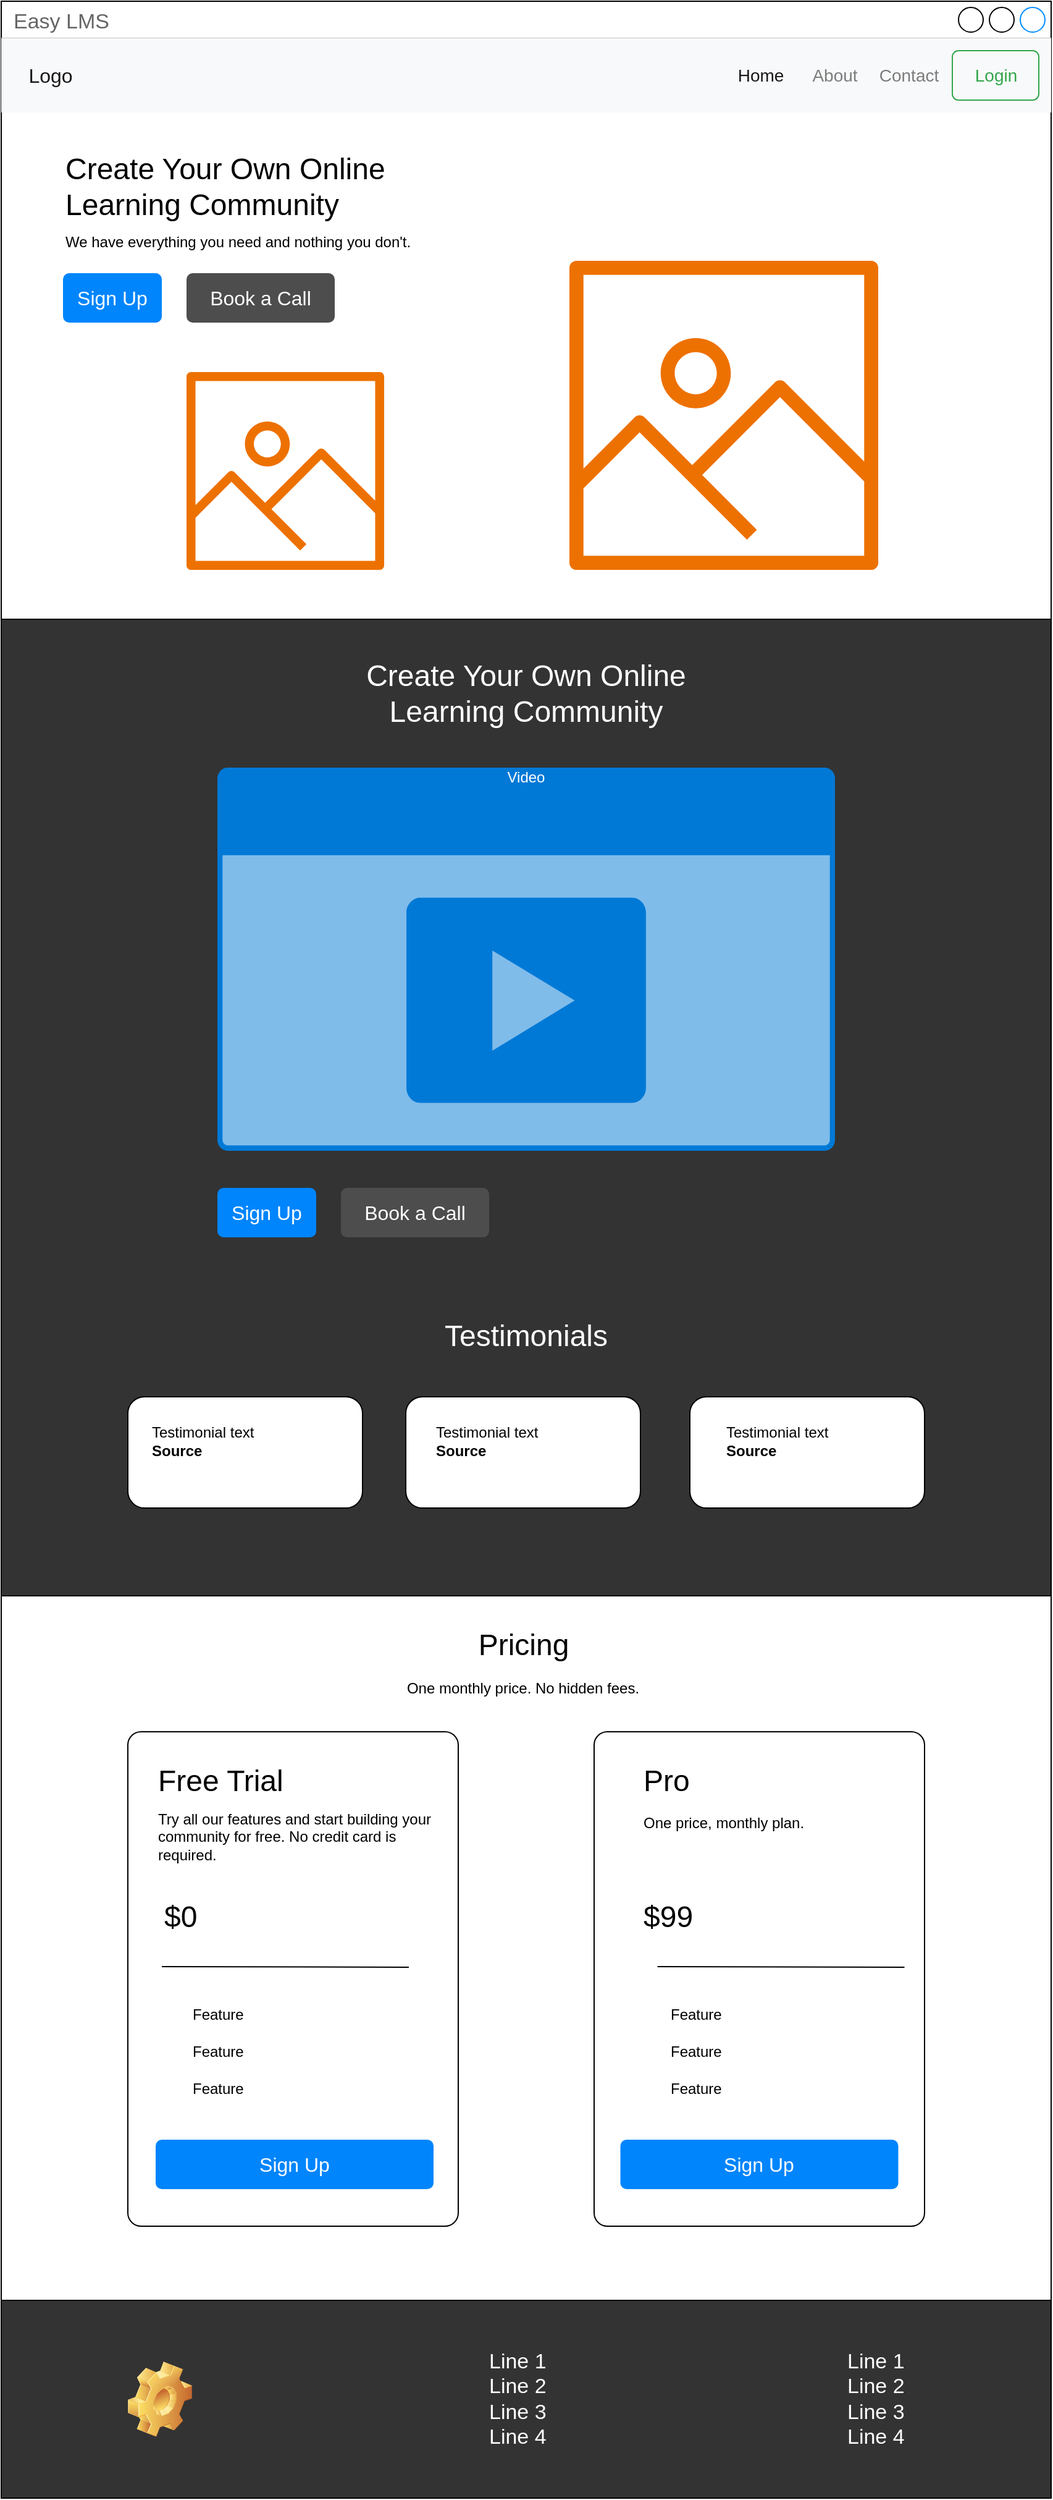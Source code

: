 <mxfile version="24.8.0">
  <diagram name="Page-1" id="-FuOQ0In-D_dgoDh1SSy">
    <mxGraphModel dx="2261" dy="784" grid="1" gridSize="10" guides="1" tooltips="1" connect="1" arrows="1" fold="1" page="1" pageScale="1" pageWidth="827" pageHeight="1169" math="0" shadow="0">
      <root>
        <mxCell id="0" />
        <mxCell id="1" parent="0" />
        <mxCell id="MxLzxgKq0q_-sn1yWbgU-1" value="Easy LMS" style="strokeWidth=1;shadow=0;dashed=0;align=center;html=1;shape=mxgraph.mockup.containers.window;align=left;verticalAlign=top;spacingLeft=8;strokeColor2=#008cff;strokeColor3=#c4c4c4;fontColor=#666666;mainText=;fontSize=17;labelBackgroundColor=none;whiteSpace=wrap;" vertex="1" parent="1">
          <mxGeometry x="-250" y="40" width="850" height="2020" as="geometry" />
        </mxCell>
        <mxCell id="MxLzxgKq0q_-sn1yWbgU-3" value="" style="html=1;shadow=0;dashed=0;fillColor=#F8F9FA;strokeColor=none;fontSize=16;fontColor=#181819;align=left;spacing=15;" vertex="1" parent="1">
          <mxGeometry x="-250" y="70" width="850" height="60" as="geometry" />
        </mxCell>
        <mxCell id="MxLzxgKq0q_-sn1yWbgU-4" value="" style="swimlane;shape=mxgraph.bootstrap.anchor;strokeColor=none;fillColor=none;fontColor=#0085FC;fontStyle=0;childLayout=stackLayout;horizontal=0;startSize=0;horizontalStack=1;resizeParent=1;resizeParentMax=0;resizeLast=0;collapsible=0;marginBottom=0;whiteSpace=wrap;html=1;resizeWidth=0;" vertex="1" parent="MxLzxgKq0q_-sn1yWbgU-3">
          <mxGeometry y="10" width="80" height="40" as="geometry" />
        </mxCell>
        <mxCell id="MxLzxgKq0q_-sn1yWbgU-5" value="Logo" style="text;strokeColor=none;align=center;verticalAlign=middle;spacingLeft=10;spacingRight=10;points=[[0,0.5],[1,0.5]];portConstraint=eastwest;rotatable=0;whiteSpace=wrap;html=1;fillColor=none;fontColor=#181819;fontSize=16;" vertex="1" parent="MxLzxgKq0q_-sn1yWbgU-4">
          <mxGeometry width="80" height="40" as="geometry" />
        </mxCell>
        <mxCell id="MxLzxgKq0q_-sn1yWbgU-11" value="Login" style="html=1;shadow=0;dashed=0;shape=mxgraph.bootstrap.rrect;rSize=5;fontSize=14;fontColor=#33A64C;strokeColor=#33A64C;fillColor=none;" vertex="1" parent="MxLzxgKq0q_-sn1yWbgU-3">
          <mxGeometry x="1" width="70" height="40" relative="1" as="geometry">
            <mxPoint x="-80" y="10" as="offset" />
          </mxGeometry>
        </mxCell>
        <mxCell id="MxLzxgKq0q_-sn1yWbgU-6" value="Home" style="text;strokeColor=none;align=center;verticalAlign=middle;spacingLeft=10;spacingRight=10;points=[[0,0.5],[1,0.5]];portConstraint=eastwest;rotatable=0;whiteSpace=wrap;html=1;fillColor=none;fontColor=#181819;fontSize=14;" vertex="1" parent="MxLzxgKq0q_-sn1yWbgU-3">
          <mxGeometry x="590" y="10" width="50" height="40" as="geometry" />
        </mxCell>
        <mxCell id="MxLzxgKq0q_-sn1yWbgU-7" value="About" style="text;strokeColor=none;align=center;verticalAlign=middle;spacingLeft=10;spacingRight=10;points=[[0,0.5],[1,0.5]];portConstraint=eastwest;rotatable=0;whiteSpace=wrap;html=1;fillColor=none;fontColor=#7C7C7D;fontSize=14;" vertex="1" parent="MxLzxgKq0q_-sn1yWbgU-3">
          <mxGeometry x="640" y="10" width="70" height="40" as="geometry" />
        </mxCell>
        <mxCell id="MxLzxgKq0q_-sn1yWbgU-13" value="Contact" style="text;strokeColor=none;align=center;verticalAlign=middle;spacingLeft=10;spacingRight=10;points=[[0,0.5],[1,0.5]];portConstraint=eastwest;rotatable=0;whiteSpace=wrap;html=1;fillColor=none;fontColor=#7C7C7D;fontSize=14;" vertex="1" parent="MxLzxgKq0q_-sn1yWbgU-3">
          <mxGeometry x="700" y="10" width="70" height="40" as="geometry" />
        </mxCell>
        <mxCell id="MxLzxgKq0q_-sn1yWbgU-14" value="&lt;font style=&quot;font-size: 24px;&quot;&gt;Create Your Own Online Learning Community&lt;/font&gt;" style="text;html=1;align=left;verticalAlign=middle;whiteSpace=wrap;rounded=0;fontColor=default;" vertex="1" parent="1">
          <mxGeometry x="-200" y="160" width="330" height="60" as="geometry" />
        </mxCell>
        <mxCell id="MxLzxgKq0q_-sn1yWbgU-15" value="We have everything you need and nothing you don&#39;t." style="text;html=1;align=left;verticalAlign=middle;whiteSpace=wrap;rounded=0;" vertex="1" parent="1">
          <mxGeometry x="-200" y="220" width="340" height="30" as="geometry" />
        </mxCell>
        <mxCell id="MxLzxgKq0q_-sn1yWbgU-16" value="Sign Up" style="html=1;shadow=0;dashed=0;shape=mxgraph.bootstrap.rrect;rSize=5;strokeColor=none;strokeWidth=1;fillColor=#0085FC;fontColor=#FFFFFF;whiteSpace=wrap;align=center;verticalAlign=middle;spacingLeft=0;fontStyle=0;fontSize=16;spacing=5;" vertex="1" parent="1">
          <mxGeometry x="-200" y="260" width="80" height="40" as="geometry" />
        </mxCell>
        <mxCell id="MxLzxgKq0q_-sn1yWbgU-19" value="Book a Call" style="html=1;shadow=0;dashed=0;shape=mxgraph.bootstrap.rrect;rSize=5;strokeColor=none;strokeWidth=1;fillColor=#4D4D4D;fontColor=#FFFFFF;whiteSpace=wrap;align=center;verticalAlign=middle;spacingLeft=0;fontStyle=0;fontSize=16;spacing=5;" vertex="1" parent="1">
          <mxGeometry x="-100" y="260" width="120" height="40" as="geometry" />
        </mxCell>
        <mxCell id="MxLzxgKq0q_-sn1yWbgU-22" value="" style="sketch=0;outlineConnect=0;fontColor=#232F3E;gradientColor=none;fillColor=#ED7100;strokeColor=none;dashed=0;verticalLabelPosition=bottom;verticalAlign=top;align=center;html=1;fontSize=12;fontStyle=0;aspect=fixed;pointerEvents=1;shape=mxgraph.aws4.container_registry_image;" vertex="1" parent="1">
          <mxGeometry x="-100" y="340" width="160" height="160" as="geometry" />
        </mxCell>
        <mxCell id="MxLzxgKq0q_-sn1yWbgU-23" value="" style="sketch=0;outlineConnect=0;fontColor=#232F3E;gradientColor=none;fillColor=#ED7100;strokeColor=none;dashed=0;verticalLabelPosition=bottom;verticalAlign=top;align=center;html=1;fontSize=12;fontStyle=0;aspect=fixed;pointerEvents=1;shape=mxgraph.aws4.container_registry_image;" vertex="1" parent="1">
          <mxGeometry x="210" y="250" width="250" height="250" as="geometry" />
        </mxCell>
        <mxCell id="MxLzxgKq0q_-sn1yWbgU-24" value="" style="rounded=0;whiteSpace=wrap;html=1;fillColor=#333333;" vertex="1" parent="1">
          <mxGeometry x="-250" y="540" width="850" height="790" as="geometry" />
        </mxCell>
        <mxCell id="MxLzxgKq0q_-sn1yWbgU-25" value="&lt;font style=&quot;font-size: 24px;&quot;&gt;Create Your Own Online Learning Community&lt;/font&gt;" style="text;html=1;align=center;verticalAlign=middle;whiteSpace=wrap;rounded=0;fontColor=#FFFFFF;" vertex="1" parent="1">
          <mxGeometry x="-5" y="560" width="360" height="80" as="geometry" />
        </mxCell>
        <mxCell id="MxLzxgKq0q_-sn1yWbgU-26" value="Video" style="html=1;whiteSpace=wrap;strokeColor=none;fillColor=#0079D6;labelPosition=center;verticalLabelPosition=middle;verticalAlign=top;align=center;fontSize=12;outlineConnect=0;spacingTop=-6;fontColor=#FFFFFF;sketch=0;shape=mxgraph.sitemap.video;" vertex="1" parent="1">
          <mxGeometry x="-75" y="660" width="500" height="310" as="geometry" />
        </mxCell>
        <mxCell id="MxLzxgKq0q_-sn1yWbgU-27" value="Sign Up" style="html=1;shadow=0;dashed=0;shape=mxgraph.bootstrap.rrect;rSize=5;strokeColor=none;strokeWidth=1;fillColor=#0085FC;fontColor=#FFFFFF;whiteSpace=wrap;align=center;verticalAlign=middle;spacingLeft=0;fontStyle=0;fontSize=16;spacing=5;" vertex="1" parent="1">
          <mxGeometry x="-75" y="1000" width="80" height="40" as="geometry" />
        </mxCell>
        <mxCell id="MxLzxgKq0q_-sn1yWbgU-28" value="Book a Call" style="html=1;shadow=0;dashed=0;shape=mxgraph.bootstrap.rrect;rSize=5;strokeColor=none;strokeWidth=1;fillColor=#4D4D4D;fontColor=#FFFFFF;whiteSpace=wrap;align=center;verticalAlign=middle;spacingLeft=0;fontStyle=0;fontSize=16;spacing=5;" vertex="1" parent="1">
          <mxGeometry x="25" y="1000" width="120" height="40" as="geometry" />
        </mxCell>
        <mxCell id="MxLzxgKq0q_-sn1yWbgU-29" value="&lt;font style=&quot;font-size: 24px;&quot;&gt;Testimonials&lt;/font&gt;" style="text;html=1;align=center;verticalAlign=middle;whiteSpace=wrap;rounded=0;fontColor=#FFFFFF;" vertex="1" parent="1">
          <mxGeometry x="-5" y="1090" width="360" height="60" as="geometry" />
        </mxCell>
        <mxCell id="MxLzxgKq0q_-sn1yWbgU-30" value="" style="rounded=1;whiteSpace=wrap;html=1;" vertex="1" parent="1">
          <mxGeometry x="-147.5" y="1169" width="190" height="90" as="geometry" />
        </mxCell>
        <mxCell id="MxLzxgKq0q_-sn1yWbgU-31" value="" style="rounded=1;whiteSpace=wrap;html=1;" vertex="1" parent="1">
          <mxGeometry x="77.5" y="1169" width="190" height="90" as="geometry" />
        </mxCell>
        <mxCell id="MxLzxgKq0q_-sn1yWbgU-33" value="" style="rounded=1;whiteSpace=wrap;html=1;" vertex="1" parent="1">
          <mxGeometry x="307.5" y="1169" width="190" height="90" as="geometry" />
        </mxCell>
        <mxCell id="MxLzxgKq0q_-sn1yWbgU-34" value="Testimonial text&lt;div&gt;&lt;b&gt;Source&lt;/b&gt;&lt;/div&gt;" style="text;html=1;align=left;verticalAlign=middle;whiteSpace=wrap;rounded=0;" vertex="1" parent="1">
          <mxGeometry x="-130" y="1190" width="125" height="30" as="geometry" />
        </mxCell>
        <mxCell id="MxLzxgKq0q_-sn1yWbgU-35" value="Testimonial text&lt;div&gt;&lt;b&gt;Source&lt;/b&gt;&lt;/div&gt;" style="text;html=1;align=left;verticalAlign=middle;whiteSpace=wrap;rounded=0;" vertex="1" parent="1">
          <mxGeometry x="100" y="1190" width="125" height="30" as="geometry" />
        </mxCell>
        <mxCell id="MxLzxgKq0q_-sn1yWbgU-36" value="Testimonial text&lt;div&gt;&lt;b&gt;Source&lt;/b&gt;&lt;/div&gt;" style="text;html=1;align=left;verticalAlign=middle;whiteSpace=wrap;rounded=0;" vertex="1" parent="1">
          <mxGeometry x="335" y="1190" width="125" height="30" as="geometry" />
        </mxCell>
        <mxCell id="MxLzxgKq0q_-sn1yWbgU-37" value="&lt;font color=&quot;#000000&quot; style=&quot;font-size: 24px;&quot;&gt;Pricing&lt;/font&gt;" style="text;html=1;align=center;verticalAlign=middle;whiteSpace=wrap;rounded=0;fontColor=#333333;" vertex="1" parent="1">
          <mxGeometry x="113.75" y="1350" width="117.5" height="40" as="geometry" />
        </mxCell>
        <mxCell id="MxLzxgKq0q_-sn1yWbgU-38" value="One monthly price. No hidden fees." style="text;html=1;align=center;verticalAlign=middle;whiteSpace=wrap;rounded=0;" vertex="1" parent="1">
          <mxGeometry x="51.25" y="1390" width="242.5" height="30" as="geometry" />
        </mxCell>
        <mxCell id="MxLzxgKq0q_-sn1yWbgU-39" value="" style="rounded=1;whiteSpace=wrap;html=1;arcSize=4;imageHeight=24;imageWidth=24;" vertex="1" parent="1">
          <mxGeometry x="-147.5" y="1440" width="267.5" height="400" as="geometry" />
        </mxCell>
        <mxCell id="MxLzxgKq0q_-sn1yWbgU-41" value="" style="rounded=1;whiteSpace=wrap;html=1;arcSize=4;imageHeight=24;imageWidth=24;" vertex="1" parent="1">
          <mxGeometry x="230" y="1440" width="267.5" height="400" as="geometry" />
        </mxCell>
        <mxCell id="MxLzxgKq0q_-sn1yWbgU-42" value="&lt;font color=&quot;#000000&quot; style=&quot;font-size: 24px;&quot;&gt;Free Trial&lt;/font&gt;" style="text;html=1;align=left;verticalAlign=middle;whiteSpace=wrap;rounded=0;fontColor=#333333;" vertex="1" parent="1">
          <mxGeometry x="-125" y="1460" width="210" height="40" as="geometry" />
        </mxCell>
        <mxCell id="MxLzxgKq0q_-sn1yWbgU-43" value="Try all our features and start building your community for free. No credit card is required." style="text;html=1;align=left;verticalAlign=middle;whiteSpace=wrap;rounded=0;" vertex="1" parent="1">
          <mxGeometry x="-125" y="1500" width="242.5" height="50" as="geometry" />
        </mxCell>
        <mxCell id="MxLzxgKq0q_-sn1yWbgU-44" value="&lt;font color=&quot;#000000&quot;&gt;&lt;span style=&quot;font-size: 24px;&quot;&gt;$0&lt;/span&gt;&lt;/font&gt;" style="text;html=1;align=left;verticalAlign=middle;whiteSpace=wrap;rounded=0;fontColor=#333333;" vertex="1" parent="1">
          <mxGeometry x="-120" y="1570" width="210" height="40" as="geometry" />
        </mxCell>
        <mxCell id="MxLzxgKq0q_-sn1yWbgU-48" value="" style="endArrow=none;html=1;rounded=0;labelBackgroundColor=#007FFF;fontColor=#007FFF;" edge="1" parent="1">
          <mxGeometry width="50" height="50" relative="1" as="geometry">
            <mxPoint x="-120" y="1630" as="sourcePoint" />
            <mxPoint x="80" y="1630.5" as="targetPoint" />
          </mxGeometry>
        </mxCell>
        <mxCell id="MxLzxgKq0q_-sn1yWbgU-49" value="" style="endArrow=none;html=1;rounded=0;labelBackgroundColor=#007FFF;fontColor=#007FFF;" edge="1" parent="1">
          <mxGeometry width="50" height="50" relative="1" as="geometry">
            <mxPoint x="281.25" y="1630" as="sourcePoint" />
            <mxPoint x="481.25" y="1630.5" as="targetPoint" />
          </mxGeometry>
        </mxCell>
        <mxCell id="MxLzxgKq0q_-sn1yWbgU-50" value="&lt;font color=&quot;#000000&quot; style=&quot;font-size: 24px;&quot;&gt;Pro&lt;/font&gt;" style="text;html=1;align=left;verticalAlign=middle;whiteSpace=wrap;rounded=0;fontColor=#333333;" vertex="1" parent="1">
          <mxGeometry x="267.5" y="1460" width="210" height="40" as="geometry" />
        </mxCell>
        <mxCell id="MxLzxgKq0q_-sn1yWbgU-51" value="One price, monthly plan." style="text;html=1;align=left;verticalAlign=top;whiteSpace=wrap;rounded=0;" vertex="1" parent="1">
          <mxGeometry x="267.5" y="1500" width="242.5" height="50" as="geometry" />
        </mxCell>
        <mxCell id="MxLzxgKq0q_-sn1yWbgU-52" value="&lt;font color=&quot;#000000&quot;&gt;&lt;span style=&quot;font-size: 24px;&quot;&gt;$99&lt;/span&gt;&lt;/font&gt;" style="text;html=1;align=left;verticalAlign=middle;whiteSpace=wrap;rounded=0;fontColor=#333333;" vertex="1" parent="1">
          <mxGeometry x="267.5" y="1570" width="210" height="40" as="geometry" />
        </mxCell>
        <mxCell id="MxLzxgKq0q_-sn1yWbgU-53" value="" style="shape=image;html=1;verticalAlign=top;verticalLabelPosition=bottom;labelBackgroundColor=#ffffff;imageAspect=0;aspect=fixed;image=https://cdn4.iconfinder.com/data/icons/ionicons/512/icon-checkmark-128.png" vertex="1" parent="1">
          <mxGeometry x="-120" y="1660" width="18" height="18" as="geometry" />
        </mxCell>
        <mxCell id="MxLzxgKq0q_-sn1yWbgU-54" value="" style="shape=image;html=1;verticalAlign=top;verticalLabelPosition=bottom;labelBackgroundColor=#ffffff;imageAspect=0;aspect=fixed;image=https://cdn4.iconfinder.com/data/icons/ionicons/512/icon-checkmark-128.png" vertex="1" parent="1">
          <mxGeometry x="-120" y="1690" width="18" height="18" as="geometry" />
        </mxCell>
        <mxCell id="MxLzxgKq0q_-sn1yWbgU-55" value="" style="shape=image;html=1;verticalAlign=top;verticalLabelPosition=bottom;labelBackgroundColor=#ffffff;imageAspect=0;aspect=fixed;image=https://cdn4.iconfinder.com/data/icons/ionicons/512/icon-checkmark-128.png" vertex="1" parent="1">
          <mxGeometry x="-120" y="1720" width="18" height="18" as="geometry" />
        </mxCell>
        <mxCell id="MxLzxgKq0q_-sn1yWbgU-56" value="Feature" style="text;html=1;align=left;verticalAlign=middle;whiteSpace=wrap;rounded=0;" vertex="1" parent="1">
          <mxGeometry x="-97.5" y="1654" width="107.5" height="30" as="geometry" />
        </mxCell>
        <mxCell id="MxLzxgKq0q_-sn1yWbgU-57" value="Feature" style="text;html=1;align=left;verticalAlign=middle;whiteSpace=wrap;rounded=0;" vertex="1" parent="1">
          <mxGeometry x="-97.5" y="1684" width="107.5" height="30" as="geometry" />
        </mxCell>
        <mxCell id="MxLzxgKq0q_-sn1yWbgU-58" value="Feature" style="text;html=1;align=left;verticalAlign=middle;whiteSpace=wrap;rounded=0;" vertex="1" parent="1">
          <mxGeometry x="-97.5" y="1714" width="107.5" height="30" as="geometry" />
        </mxCell>
        <mxCell id="MxLzxgKq0q_-sn1yWbgU-65" value="" style="shape=image;html=1;verticalAlign=top;verticalLabelPosition=bottom;labelBackgroundColor=#ffffff;imageAspect=0;aspect=fixed;image=https://cdn4.iconfinder.com/data/icons/ionicons/512/icon-checkmark-128.png" vertex="1" parent="1">
          <mxGeometry x="267.5" y="1660" width="18" height="18" as="geometry" />
        </mxCell>
        <mxCell id="MxLzxgKq0q_-sn1yWbgU-66" value="" style="shape=image;html=1;verticalAlign=top;verticalLabelPosition=bottom;labelBackgroundColor=#ffffff;imageAspect=0;aspect=fixed;image=https://cdn4.iconfinder.com/data/icons/ionicons/512/icon-checkmark-128.png" vertex="1" parent="1">
          <mxGeometry x="267.5" y="1690" width="18" height="18" as="geometry" />
        </mxCell>
        <mxCell id="MxLzxgKq0q_-sn1yWbgU-67" value="" style="shape=image;html=1;verticalAlign=top;verticalLabelPosition=bottom;labelBackgroundColor=#ffffff;imageAspect=0;aspect=fixed;image=https://cdn4.iconfinder.com/data/icons/ionicons/512/icon-checkmark-128.png" vertex="1" parent="1">
          <mxGeometry x="267.5" y="1720" width="18" height="18" as="geometry" />
        </mxCell>
        <mxCell id="MxLzxgKq0q_-sn1yWbgU-68" value="Feature" style="text;html=1;align=left;verticalAlign=middle;whiteSpace=wrap;rounded=0;" vertex="1" parent="1">
          <mxGeometry x="290" y="1654" width="107.5" height="30" as="geometry" />
        </mxCell>
        <mxCell id="MxLzxgKq0q_-sn1yWbgU-69" value="Feature" style="text;html=1;align=left;verticalAlign=middle;whiteSpace=wrap;rounded=0;" vertex="1" parent="1">
          <mxGeometry x="290" y="1684" width="107.5" height="30" as="geometry" />
        </mxCell>
        <mxCell id="MxLzxgKq0q_-sn1yWbgU-70" value="Feature" style="text;html=1;align=left;verticalAlign=middle;whiteSpace=wrap;rounded=0;" vertex="1" parent="1">
          <mxGeometry x="290" y="1714" width="107.5" height="30" as="geometry" />
        </mxCell>
        <mxCell id="MxLzxgKq0q_-sn1yWbgU-71" value="Sign Up" style="html=1;shadow=0;dashed=0;shape=mxgraph.bootstrap.rrect;rSize=5;strokeColor=none;strokeWidth=1;fillColor=#0085FC;fontColor=#FFFFFF;whiteSpace=wrap;align=center;verticalAlign=middle;spacingLeft=0;fontStyle=0;fontSize=16;spacing=5;" vertex="1" parent="1">
          <mxGeometry x="-125" y="1770" width="225" height="40" as="geometry" />
        </mxCell>
        <mxCell id="MxLzxgKq0q_-sn1yWbgU-72" value="Sign Up" style="html=1;shadow=0;dashed=0;shape=mxgraph.bootstrap.rrect;rSize=5;strokeColor=none;strokeWidth=1;fillColor=#0085FC;fontColor=#FFFFFF;whiteSpace=wrap;align=center;verticalAlign=middle;spacingLeft=0;fontStyle=0;fontSize=16;spacing=5;" vertex="1" parent="1">
          <mxGeometry x="251.25" y="1770" width="225" height="40" as="geometry" />
        </mxCell>
        <mxCell id="MxLzxgKq0q_-sn1yWbgU-73" value="" style="rounded=0;whiteSpace=wrap;html=1;fillColor=#333333;" vertex="1" parent="1">
          <mxGeometry x="-250" y="1900" width="850" height="160" as="geometry" />
        </mxCell>
        <mxCell id="MxLzxgKq0q_-sn1yWbgU-74" value="" style="shape=image;html=1;verticalLabelPosition=bottom;verticalAlign=top;imageAspect=1;aspect=fixed;image=img/clipart/Gear_128x128.png" vertex="1" parent="1">
          <mxGeometry x="-147.5" y="1949.5" width="52" height="61" as="geometry" />
        </mxCell>
        <mxCell id="MxLzxgKq0q_-sn1yWbgU-75" value="Line 1&lt;br&gt;Line 2&lt;br&gt;Line 3&lt;br&gt;Line 4" style="strokeWidth=1;shadow=0;dashed=0;align=center;html=1;shape=mxgraph.mockup.text.bulletedList;textColor=#666666;mainText=,,,,;textSize=17;bulletStyle=none;strokeColor=none;fillColor=none;align=left;verticalAlign=top;fontSize=17;fontColor=#ffffff;" vertex="1" parent="1">
          <mxGeometry x="142.5" y="1932.5" width="65" height="95" as="geometry" />
        </mxCell>
        <mxCell id="MxLzxgKq0q_-sn1yWbgU-76" value="Line 1&lt;br&gt;Line 2&lt;br&gt;Line 3&lt;br&gt;Line 4" style="strokeWidth=1;shadow=0;dashed=0;align=center;html=1;shape=mxgraph.mockup.text.bulletedList;textColor=#666666;mainText=,,,,;textSize=17;bulletStyle=none;strokeColor=none;fillColor=none;align=left;verticalAlign=top;fontSize=17;fontColor=#ffffff;" vertex="1" parent="1">
          <mxGeometry x="432.5" y="1932.5" width="65" height="95" as="geometry" />
        </mxCell>
      </root>
    </mxGraphModel>
  </diagram>
</mxfile>
